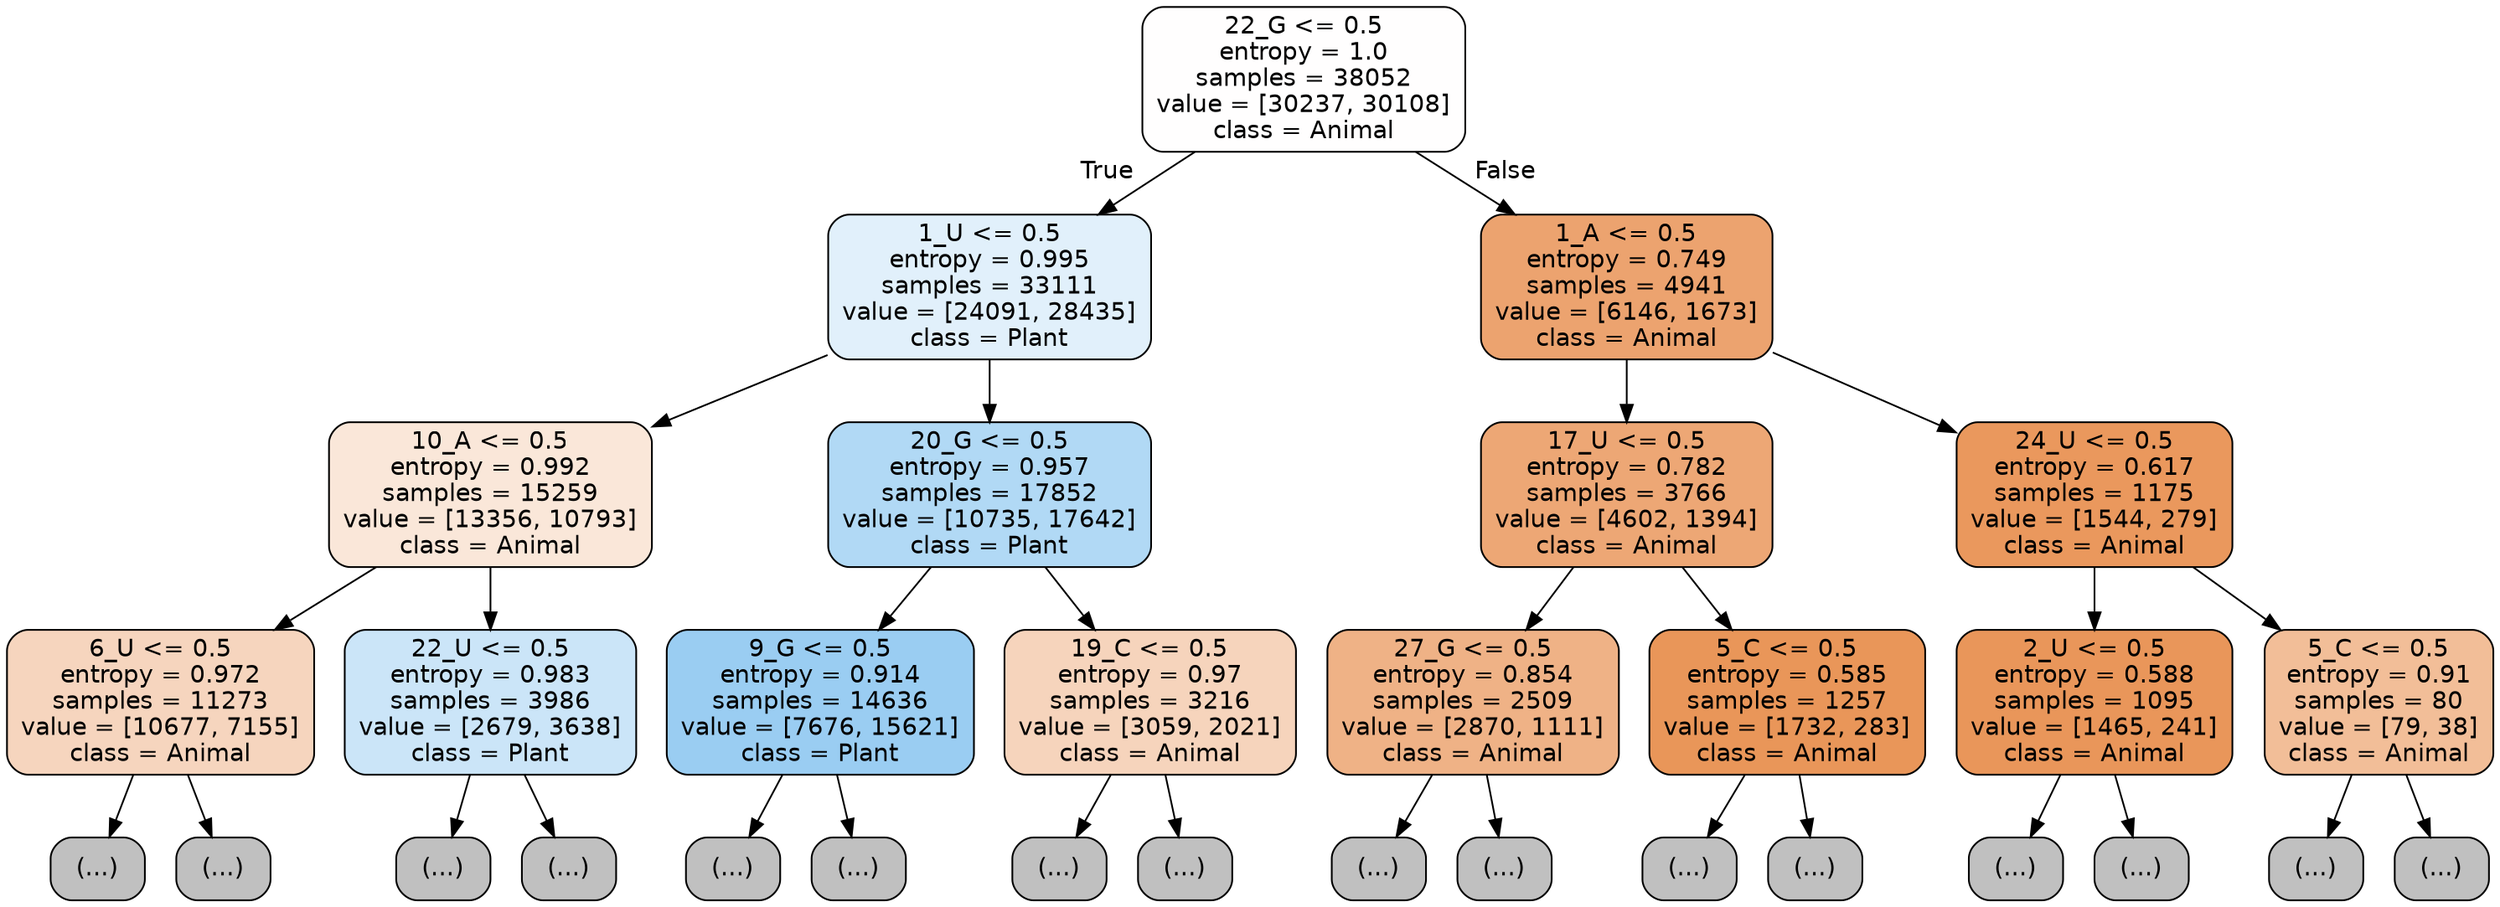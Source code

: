 digraph Tree {
node [shape=box, style="filled, rounded", color="black", fontname="helvetica"] ;
edge [fontname="helvetica"] ;
0 [label="22_G <= 0.5\nentropy = 1.0\nsamples = 38052\nvalue = [30237, 30108]\nclass = Animal", fillcolor="#fffefe"] ;
1 [label="1_U <= 0.5\nentropy = 0.995\nsamples = 33111\nvalue = [24091, 28435]\nclass = Plant", fillcolor="#e1f0fb"] ;
0 -> 1 [labeldistance=2.5, labelangle=45, headlabel="True"] ;
2 [label="10_A <= 0.5\nentropy = 0.992\nsamples = 15259\nvalue = [13356, 10793]\nclass = Animal", fillcolor="#fae7d9"] ;
1 -> 2 ;
3 [label="6_U <= 0.5\nentropy = 0.972\nsamples = 11273\nvalue = [10677, 7155]\nclass = Animal", fillcolor="#f6d5be"] ;
2 -> 3 ;
4 [label="(...)", fillcolor="#C0C0C0"] ;
3 -> 4 ;
4663 [label="(...)", fillcolor="#C0C0C0"] ;
3 -> 4663 ;
6364 [label="22_U <= 0.5\nentropy = 0.983\nsamples = 3986\nvalue = [2679, 3638]\nclass = Plant", fillcolor="#cbe5f8"] ;
2 -> 6364 ;
6365 [label="(...)", fillcolor="#C0C0C0"] ;
6364 -> 6365 ;
8068 [label="(...)", fillcolor="#C0C0C0"] ;
6364 -> 8068 ;
8317 [label="20_G <= 0.5\nentropy = 0.957\nsamples = 17852\nvalue = [10735, 17642]\nclass = Plant", fillcolor="#b1d9f5"] ;
1 -> 8317 ;
8318 [label="9_G <= 0.5\nentropy = 0.914\nsamples = 14636\nvalue = [7676, 15621]\nclass = Plant", fillcolor="#9acdf2"] ;
8317 -> 8318 ;
8319 [label="(...)", fillcolor="#C0C0C0"] ;
8318 -> 8319 ;
12104 [label="(...)", fillcolor="#C0C0C0"] ;
8318 -> 12104 ;
13437 [label="19_C <= 0.5\nentropy = 0.97\nsamples = 3216\nvalue = [3059, 2021]\nclass = Animal", fillcolor="#f6d4bc"] ;
8317 -> 13437 ;
13438 [label="(...)", fillcolor="#C0C0C0"] ;
13437 -> 13438 ;
14797 [label="(...)", fillcolor="#C0C0C0"] ;
13437 -> 14797 ;
15052 [label="1_A <= 0.5\nentropy = 0.749\nsamples = 4941\nvalue = [6146, 1673]\nclass = Animal", fillcolor="#eca36f"] ;
0 -> 15052 [labeldistance=2.5, labelangle=-45, headlabel="False"] ;
15053 [label="17_U <= 0.5\nentropy = 0.782\nsamples = 3766\nvalue = [4602, 1394]\nclass = Animal", fillcolor="#eda775"] ;
15052 -> 15053 ;
15054 [label="27_G <= 0.5\nentropy = 0.854\nsamples = 2509\nvalue = [2870, 1111]\nclass = Animal", fillcolor="#efb286"] ;
15053 -> 15054 ;
15055 [label="(...)", fillcolor="#C0C0C0"] ;
15054 -> 15055 ;
16180 [label="(...)", fillcolor="#C0C0C0"] ;
15054 -> 16180 ;
16181 [label="5_C <= 0.5\nentropy = 0.585\nsamples = 1257\nvalue = [1732, 283]\nclass = Animal", fillcolor="#e99659"] ;
15053 -> 16181 ;
16182 [label="(...)", fillcolor="#C0C0C0"] ;
16181 -> 16182 ;
16469 [label="(...)", fillcolor="#C0C0C0"] ;
16181 -> 16469 ;
16564 [label="24_U <= 0.5\nentropy = 0.617\nsamples = 1175\nvalue = [1544, 279]\nclass = Animal", fillcolor="#ea985d"] ;
15052 -> 16564 ;
16565 [label="2_U <= 0.5\nentropy = 0.588\nsamples = 1095\nvalue = [1465, 241]\nclass = Animal", fillcolor="#e9965a"] ;
16564 -> 16565 ;
16566 [label="(...)", fillcolor="#C0C0C0"] ;
16565 -> 16566 ;
16885 [label="(...)", fillcolor="#C0C0C0"] ;
16565 -> 16885 ;
16950 [label="5_C <= 0.5\nentropy = 0.91\nsamples = 80\nvalue = [79, 38]\nclass = Animal", fillcolor="#f2be98"] ;
16564 -> 16950 ;
16951 [label="(...)", fillcolor="#C0C0C0"] ;
16950 -> 16951 ;
16980 [label="(...)", fillcolor="#C0C0C0"] ;
16950 -> 16980 ;
}